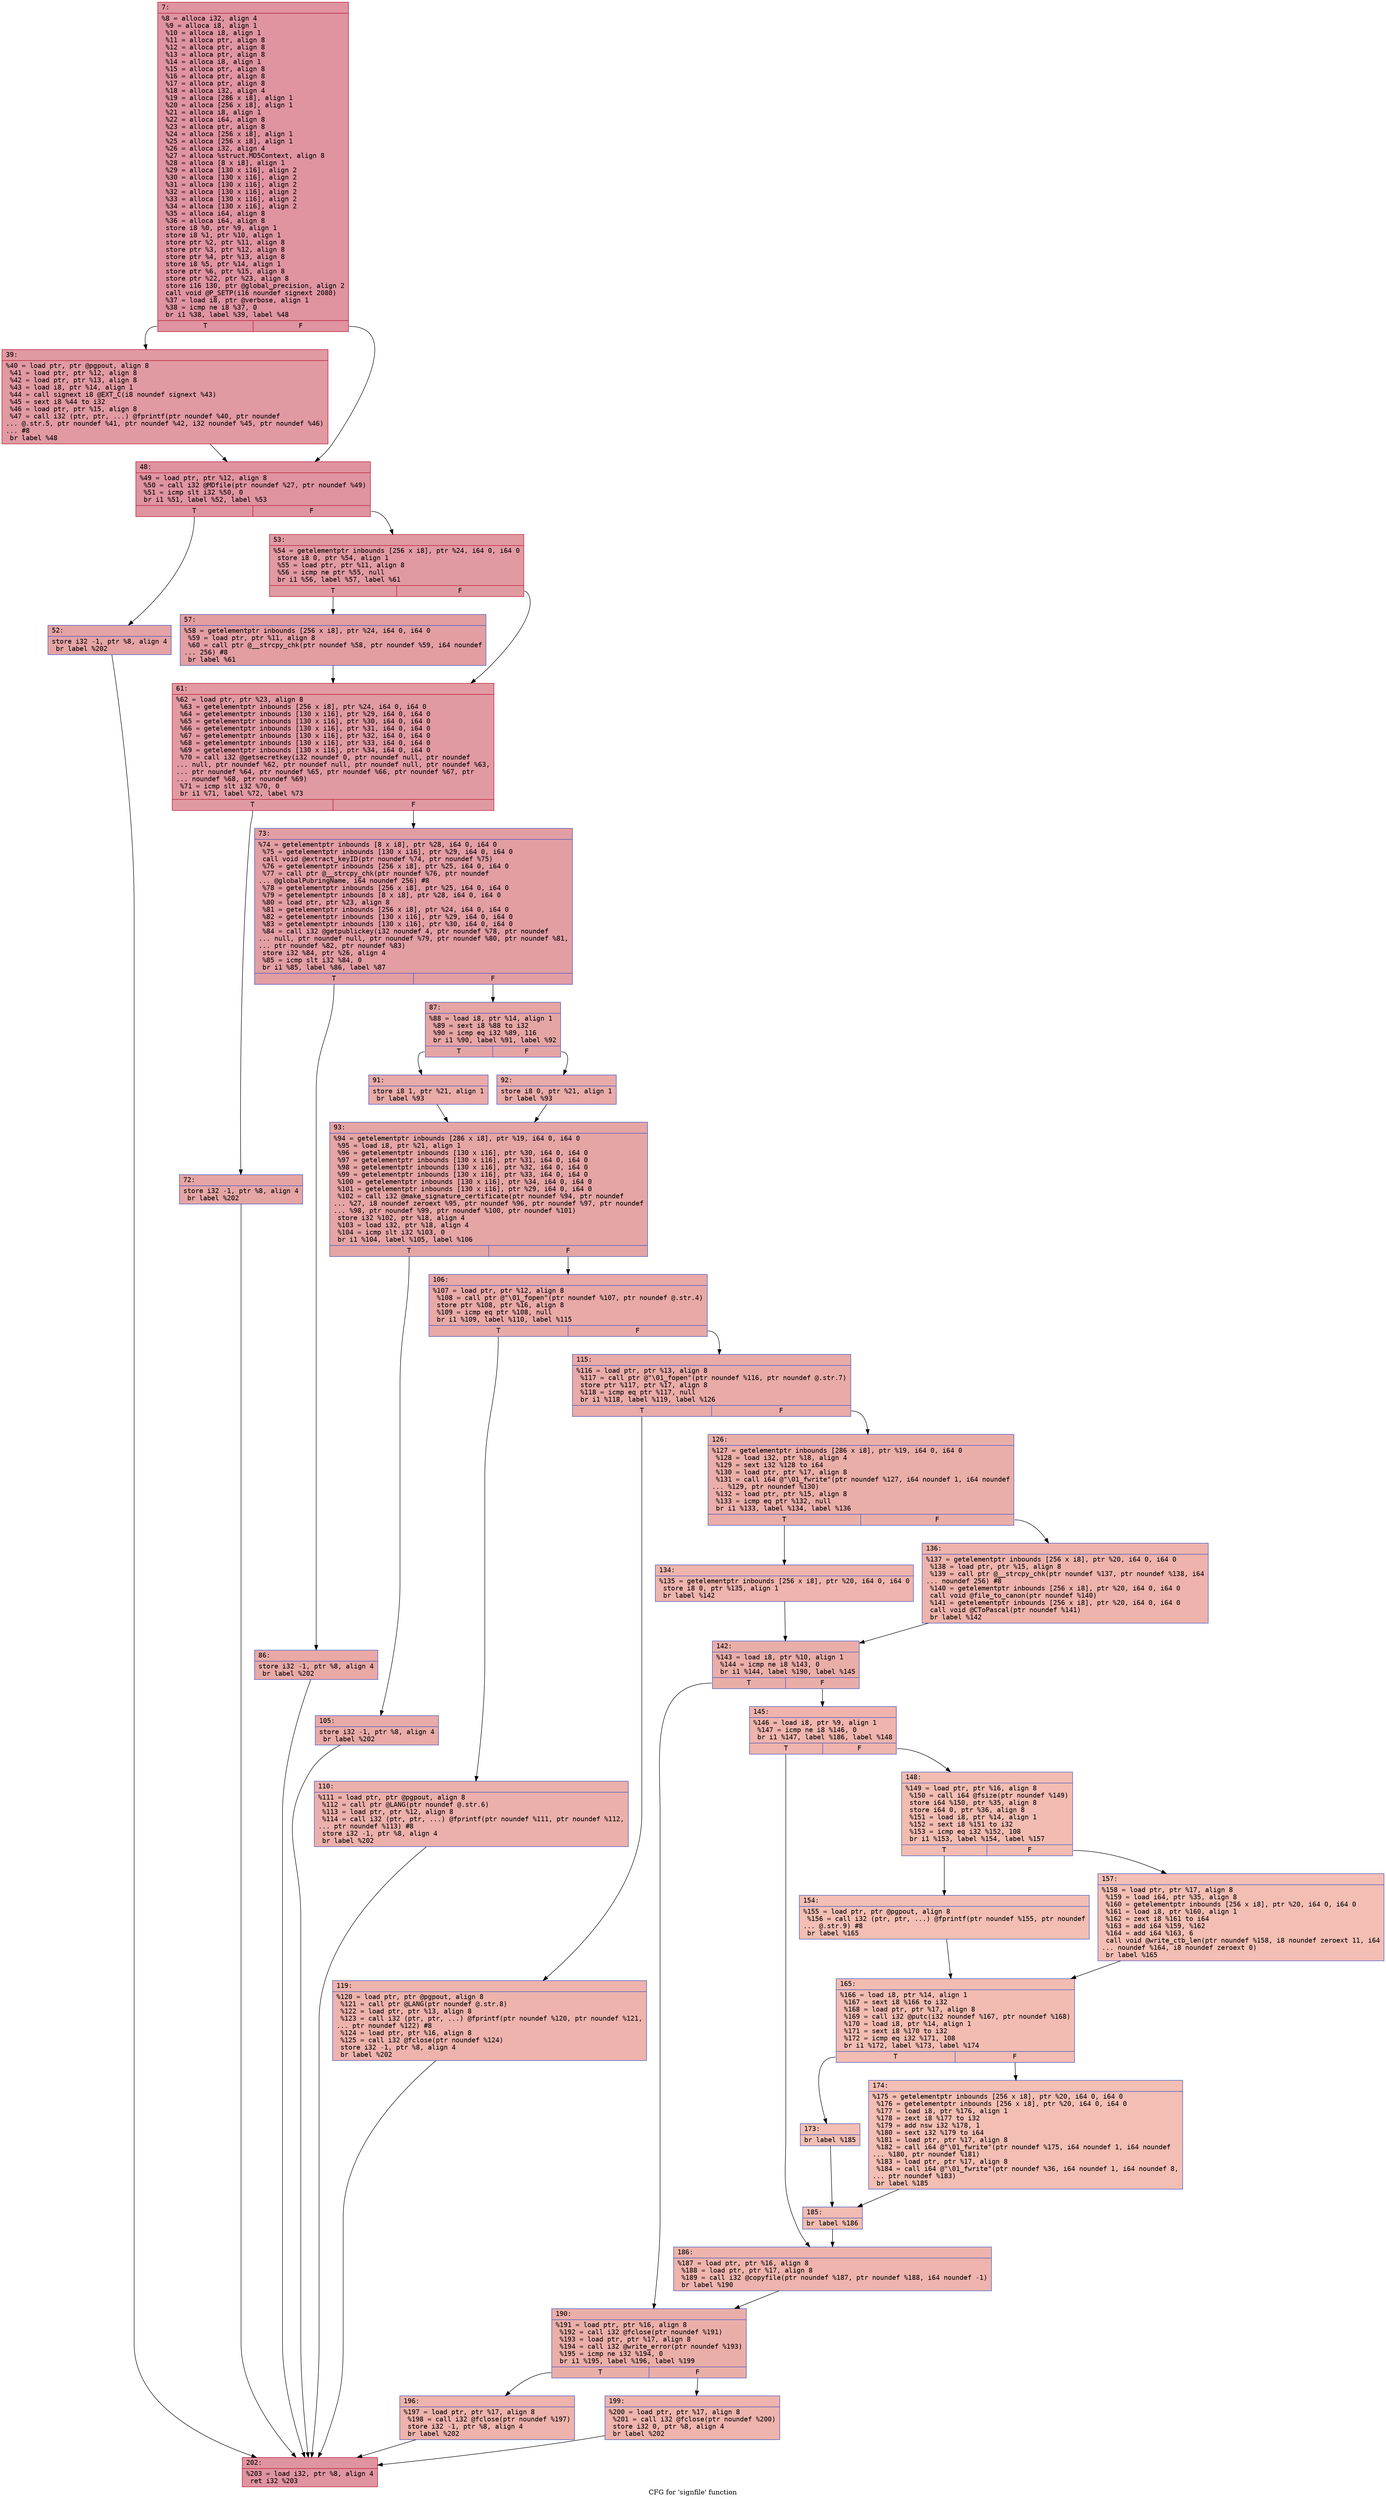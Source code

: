 digraph "CFG for 'signfile' function" {
	label="CFG for 'signfile' function";

	Node0x6000002bcff0 [shape=record,color="#b70d28ff", style=filled, fillcolor="#b70d2870" fontname="Courier",label="{7:\l|  %8 = alloca i32, align 4\l  %9 = alloca i8, align 1\l  %10 = alloca i8, align 1\l  %11 = alloca ptr, align 8\l  %12 = alloca ptr, align 8\l  %13 = alloca ptr, align 8\l  %14 = alloca i8, align 1\l  %15 = alloca ptr, align 8\l  %16 = alloca ptr, align 8\l  %17 = alloca ptr, align 8\l  %18 = alloca i32, align 4\l  %19 = alloca [286 x i8], align 1\l  %20 = alloca [256 x i8], align 1\l  %21 = alloca i8, align 1\l  %22 = alloca i64, align 8\l  %23 = alloca ptr, align 8\l  %24 = alloca [256 x i8], align 1\l  %25 = alloca [256 x i8], align 1\l  %26 = alloca i32, align 4\l  %27 = alloca %struct.MD5Context, align 8\l  %28 = alloca [8 x i8], align 1\l  %29 = alloca [130 x i16], align 2\l  %30 = alloca [130 x i16], align 2\l  %31 = alloca [130 x i16], align 2\l  %32 = alloca [130 x i16], align 2\l  %33 = alloca [130 x i16], align 2\l  %34 = alloca [130 x i16], align 2\l  %35 = alloca i64, align 8\l  %36 = alloca i64, align 8\l  store i8 %0, ptr %9, align 1\l  store i8 %1, ptr %10, align 1\l  store ptr %2, ptr %11, align 8\l  store ptr %3, ptr %12, align 8\l  store ptr %4, ptr %13, align 8\l  store i8 %5, ptr %14, align 1\l  store ptr %6, ptr %15, align 8\l  store ptr %22, ptr %23, align 8\l  store i16 130, ptr @global_precision, align 2\l  call void @P_SETP(i16 noundef signext 2080)\l  %37 = load i8, ptr @verbose, align 1\l  %38 = icmp ne i8 %37, 0\l  br i1 %38, label %39, label %48\l|{<s0>T|<s1>F}}"];
	Node0x6000002bcff0:s0 -> Node0x6000002bd040[tooltip="7 -> 39\nProbability 62.50%" ];
	Node0x6000002bcff0:s1 -> Node0x6000002bd090[tooltip="7 -> 48\nProbability 37.50%" ];
	Node0x6000002bd040 [shape=record,color="#b70d28ff", style=filled, fillcolor="#bb1b2c70" fontname="Courier",label="{39:\l|  %40 = load ptr, ptr @pgpout, align 8\l  %41 = load ptr, ptr %12, align 8\l  %42 = load ptr, ptr %13, align 8\l  %43 = load i8, ptr %14, align 1\l  %44 = call signext i8 @EXT_C(i8 noundef signext %43)\l  %45 = sext i8 %44 to i32\l  %46 = load ptr, ptr %15, align 8\l  %47 = call i32 (ptr, ptr, ...) @fprintf(ptr noundef %40, ptr noundef\l... @.str.5, ptr noundef %41, ptr noundef %42, i32 noundef %45, ptr noundef %46)\l... #8\l  br label %48\l}"];
	Node0x6000002bd040 -> Node0x6000002bd090[tooltip="39 -> 48\nProbability 100.00%" ];
	Node0x6000002bd090 [shape=record,color="#b70d28ff", style=filled, fillcolor="#b70d2870" fontname="Courier",label="{48:\l|  %49 = load ptr, ptr %12, align 8\l  %50 = call i32 @MDfile(ptr noundef %27, ptr noundef %49)\l  %51 = icmp slt i32 %50, 0\l  br i1 %51, label %52, label %53\l|{<s0>T|<s1>F}}"];
	Node0x6000002bd090:s0 -> Node0x6000002bd0e0[tooltip="48 -> 52\nProbability 37.50%" ];
	Node0x6000002bd090:s1 -> Node0x6000002bd130[tooltip="48 -> 53\nProbability 62.50%" ];
	Node0x6000002bd0e0 [shape=record,color="#3d50c3ff", style=filled, fillcolor="#c32e3170" fontname="Courier",label="{52:\l|  store i32 -1, ptr %8, align 4\l  br label %202\l}"];
	Node0x6000002bd0e0 -> Node0x6000002bdae0[tooltip="52 -> 202\nProbability 100.00%" ];
	Node0x6000002bd130 [shape=record,color="#b70d28ff", style=filled, fillcolor="#bb1b2c70" fontname="Courier",label="{53:\l|  %54 = getelementptr inbounds [256 x i8], ptr %24, i64 0, i64 0\l  store i8 0, ptr %54, align 1\l  %55 = load ptr, ptr %11, align 8\l  %56 = icmp ne ptr %55, null\l  br i1 %56, label %57, label %61\l|{<s0>T|<s1>F}}"];
	Node0x6000002bd130:s0 -> Node0x6000002bd180[tooltip="53 -> 57\nProbability 62.50%" ];
	Node0x6000002bd130:s1 -> Node0x6000002bd1d0[tooltip="53 -> 61\nProbability 37.50%" ];
	Node0x6000002bd180 [shape=record,color="#3d50c3ff", style=filled, fillcolor="#be242e70" fontname="Courier",label="{57:\l|  %58 = getelementptr inbounds [256 x i8], ptr %24, i64 0, i64 0\l  %59 = load ptr, ptr %11, align 8\l  %60 = call ptr @__strcpy_chk(ptr noundef %58, ptr noundef %59, i64 noundef\l... 256) #8\l  br label %61\l}"];
	Node0x6000002bd180 -> Node0x6000002bd1d0[tooltip="57 -> 61\nProbability 100.00%" ];
	Node0x6000002bd1d0 [shape=record,color="#b70d28ff", style=filled, fillcolor="#bb1b2c70" fontname="Courier",label="{61:\l|  %62 = load ptr, ptr %23, align 8\l  %63 = getelementptr inbounds [256 x i8], ptr %24, i64 0, i64 0\l  %64 = getelementptr inbounds [130 x i16], ptr %29, i64 0, i64 0\l  %65 = getelementptr inbounds [130 x i16], ptr %30, i64 0, i64 0\l  %66 = getelementptr inbounds [130 x i16], ptr %31, i64 0, i64 0\l  %67 = getelementptr inbounds [130 x i16], ptr %32, i64 0, i64 0\l  %68 = getelementptr inbounds [130 x i16], ptr %33, i64 0, i64 0\l  %69 = getelementptr inbounds [130 x i16], ptr %34, i64 0, i64 0\l  %70 = call i32 @getsecretkey(i32 noundef 0, ptr noundef null, ptr noundef\l... null, ptr noundef %62, ptr noundef null, ptr noundef null, ptr noundef %63,\l... ptr noundef %64, ptr noundef %65, ptr noundef %66, ptr noundef %67, ptr\l... noundef %68, ptr noundef %69)\l  %71 = icmp slt i32 %70, 0\l  br i1 %71, label %72, label %73\l|{<s0>T|<s1>F}}"];
	Node0x6000002bd1d0:s0 -> Node0x6000002bd220[tooltip="61 -> 72\nProbability 37.50%" ];
	Node0x6000002bd1d0:s1 -> Node0x6000002bd270[tooltip="61 -> 73\nProbability 62.50%" ];
	Node0x6000002bd220 [shape=record,color="#3d50c3ff", style=filled, fillcolor="#c5333470" fontname="Courier",label="{72:\l|  store i32 -1, ptr %8, align 4\l  br label %202\l}"];
	Node0x6000002bd220 -> Node0x6000002bdae0[tooltip="72 -> 202\nProbability 100.00%" ];
	Node0x6000002bd270 [shape=record,color="#3d50c3ff", style=filled, fillcolor="#be242e70" fontname="Courier",label="{73:\l|  %74 = getelementptr inbounds [8 x i8], ptr %28, i64 0, i64 0\l  %75 = getelementptr inbounds [130 x i16], ptr %29, i64 0, i64 0\l  call void @extract_keyID(ptr noundef %74, ptr noundef %75)\l  %76 = getelementptr inbounds [256 x i8], ptr %25, i64 0, i64 0\l  %77 = call ptr @__strcpy_chk(ptr noundef %76, ptr noundef\l... @globalPubringName, i64 noundef 256) #8\l  %78 = getelementptr inbounds [256 x i8], ptr %25, i64 0, i64 0\l  %79 = getelementptr inbounds [8 x i8], ptr %28, i64 0, i64 0\l  %80 = load ptr, ptr %23, align 8\l  %81 = getelementptr inbounds [256 x i8], ptr %24, i64 0, i64 0\l  %82 = getelementptr inbounds [130 x i16], ptr %29, i64 0, i64 0\l  %83 = getelementptr inbounds [130 x i16], ptr %30, i64 0, i64 0\l  %84 = call i32 @getpublickey(i32 noundef 4, ptr noundef %78, ptr noundef\l... null, ptr noundef null, ptr noundef %79, ptr noundef %80, ptr noundef %81,\l... ptr noundef %82, ptr noundef %83)\l  store i32 %84, ptr %26, align 4\l  %85 = icmp slt i32 %84, 0\l  br i1 %85, label %86, label %87\l|{<s0>T|<s1>F}}"];
	Node0x6000002bd270:s0 -> Node0x6000002bd2c0[tooltip="73 -> 86\nProbability 37.50%" ];
	Node0x6000002bd270:s1 -> Node0x6000002bd310[tooltip="73 -> 87\nProbability 62.50%" ];
	Node0x6000002bd2c0 [shape=record,color="#3d50c3ff", style=filled, fillcolor="#ca3b3770" fontname="Courier",label="{86:\l|  store i32 -1, ptr %8, align 4\l  br label %202\l}"];
	Node0x6000002bd2c0 -> Node0x6000002bdae0[tooltip="86 -> 202\nProbability 100.00%" ];
	Node0x6000002bd310 [shape=record,color="#3d50c3ff", style=filled, fillcolor="#c5333470" fontname="Courier",label="{87:\l|  %88 = load i8, ptr %14, align 1\l  %89 = sext i8 %88 to i32\l  %90 = icmp eq i32 %89, 116\l  br i1 %90, label %91, label %92\l|{<s0>T|<s1>F}}"];
	Node0x6000002bd310:s0 -> Node0x6000002bd360[tooltip="87 -> 91\nProbability 50.00%" ];
	Node0x6000002bd310:s1 -> Node0x6000002bd3b0[tooltip="87 -> 92\nProbability 50.00%" ];
	Node0x6000002bd360 [shape=record,color="#3d50c3ff", style=filled, fillcolor="#cc403a70" fontname="Courier",label="{91:\l|  store i8 1, ptr %21, align 1\l  br label %93\l}"];
	Node0x6000002bd360 -> Node0x6000002bd400[tooltip="91 -> 93\nProbability 100.00%" ];
	Node0x6000002bd3b0 [shape=record,color="#3d50c3ff", style=filled, fillcolor="#cc403a70" fontname="Courier",label="{92:\l|  store i8 0, ptr %21, align 1\l  br label %93\l}"];
	Node0x6000002bd3b0 -> Node0x6000002bd400[tooltip="92 -> 93\nProbability 100.00%" ];
	Node0x6000002bd400 [shape=record,color="#3d50c3ff", style=filled, fillcolor="#c5333470" fontname="Courier",label="{93:\l|  %94 = getelementptr inbounds [286 x i8], ptr %19, i64 0, i64 0\l  %95 = load i8, ptr %21, align 1\l  %96 = getelementptr inbounds [130 x i16], ptr %30, i64 0, i64 0\l  %97 = getelementptr inbounds [130 x i16], ptr %31, i64 0, i64 0\l  %98 = getelementptr inbounds [130 x i16], ptr %32, i64 0, i64 0\l  %99 = getelementptr inbounds [130 x i16], ptr %33, i64 0, i64 0\l  %100 = getelementptr inbounds [130 x i16], ptr %34, i64 0, i64 0\l  %101 = getelementptr inbounds [130 x i16], ptr %29, i64 0, i64 0\l  %102 = call i32 @make_signature_certificate(ptr noundef %94, ptr noundef\l... %27, i8 noundef zeroext %95, ptr noundef %96, ptr noundef %97, ptr noundef\l... %98, ptr noundef %99, ptr noundef %100, ptr noundef %101)\l  store i32 %102, ptr %18, align 4\l  %103 = load i32, ptr %18, align 4\l  %104 = icmp slt i32 %103, 0\l  br i1 %104, label %105, label %106\l|{<s0>T|<s1>F}}"];
	Node0x6000002bd400:s0 -> Node0x6000002bd450[tooltip="93 -> 105\nProbability 37.50%" ];
	Node0x6000002bd400:s1 -> Node0x6000002bd4a0[tooltip="93 -> 106\nProbability 62.50%" ];
	Node0x6000002bd450 [shape=record,color="#3d50c3ff", style=filled, fillcolor="#cc403a70" fontname="Courier",label="{105:\l|  store i32 -1, ptr %8, align 4\l  br label %202\l}"];
	Node0x6000002bd450 -> Node0x6000002bdae0[tooltip="105 -> 202\nProbability 100.00%" ];
	Node0x6000002bd4a0 [shape=record,color="#3d50c3ff", style=filled, fillcolor="#ca3b3770" fontname="Courier",label="{106:\l|  %107 = load ptr, ptr %12, align 8\l  %108 = call ptr @\"\\01_fopen\"(ptr noundef %107, ptr noundef @.str.4)\l  store ptr %108, ptr %16, align 8\l  %109 = icmp eq ptr %108, null\l  br i1 %109, label %110, label %115\l|{<s0>T|<s1>F}}"];
	Node0x6000002bd4a0:s0 -> Node0x6000002bd4f0[tooltip="106 -> 110\nProbability 37.50%" ];
	Node0x6000002bd4a0:s1 -> Node0x6000002bd540[tooltip="106 -> 115\nProbability 62.50%" ];
	Node0x6000002bd4f0 [shape=record,color="#3d50c3ff", style=filled, fillcolor="#d24b4070" fontname="Courier",label="{110:\l|  %111 = load ptr, ptr @pgpout, align 8\l  %112 = call ptr @LANG(ptr noundef @.str.6)\l  %113 = load ptr, ptr %12, align 8\l  %114 = call i32 (ptr, ptr, ...) @fprintf(ptr noundef %111, ptr noundef %112,\l... ptr noundef %113) #8\l  store i32 -1, ptr %8, align 4\l  br label %202\l}"];
	Node0x6000002bd4f0 -> Node0x6000002bdae0[tooltip="110 -> 202\nProbability 100.00%" ];
	Node0x6000002bd540 [shape=record,color="#3d50c3ff", style=filled, fillcolor="#cc403a70" fontname="Courier",label="{115:\l|  %116 = load ptr, ptr %13, align 8\l  %117 = call ptr @\"\\01_fopen\"(ptr noundef %116, ptr noundef @.str.7)\l  store ptr %117, ptr %17, align 8\l  %118 = icmp eq ptr %117, null\l  br i1 %118, label %119, label %126\l|{<s0>T|<s1>F}}"];
	Node0x6000002bd540:s0 -> Node0x6000002bd590[tooltip="115 -> 119\nProbability 37.50%" ];
	Node0x6000002bd540:s1 -> Node0x6000002bd5e0[tooltip="115 -> 126\nProbability 62.50%" ];
	Node0x6000002bd590 [shape=record,color="#3d50c3ff", style=filled, fillcolor="#d6524470" fontname="Courier",label="{119:\l|  %120 = load ptr, ptr @pgpout, align 8\l  %121 = call ptr @LANG(ptr noundef @.str.8)\l  %122 = load ptr, ptr %13, align 8\l  %123 = call i32 (ptr, ptr, ...) @fprintf(ptr noundef %120, ptr noundef %121,\l... ptr noundef %122) #8\l  %124 = load ptr, ptr %16, align 8\l  %125 = call i32 @fclose(ptr noundef %124)\l  store i32 -1, ptr %8, align 4\l  br label %202\l}"];
	Node0x6000002bd590 -> Node0x6000002bdae0[tooltip="119 -> 202\nProbability 100.00%" ];
	Node0x6000002bd5e0 [shape=record,color="#3d50c3ff", style=filled, fillcolor="#d0473d70" fontname="Courier",label="{126:\l|  %127 = getelementptr inbounds [286 x i8], ptr %19, i64 0, i64 0\l  %128 = load i32, ptr %18, align 4\l  %129 = sext i32 %128 to i64\l  %130 = load ptr, ptr %17, align 8\l  %131 = call i64 @\"\\01_fwrite\"(ptr noundef %127, i64 noundef 1, i64 noundef\l... %129, ptr noundef %130)\l  %132 = load ptr, ptr %15, align 8\l  %133 = icmp eq ptr %132, null\l  br i1 %133, label %134, label %136\l|{<s0>T|<s1>F}}"];
	Node0x6000002bd5e0:s0 -> Node0x6000002bd630[tooltip="126 -> 134\nProbability 37.50%" ];
	Node0x6000002bd5e0:s1 -> Node0x6000002bd680[tooltip="126 -> 136\nProbability 62.50%" ];
	Node0x6000002bd630 [shape=record,color="#3d50c3ff", style=filled, fillcolor="#d8564670" fontname="Courier",label="{134:\l|  %135 = getelementptr inbounds [256 x i8], ptr %20, i64 0, i64 0\l  store i8 0, ptr %135, align 1\l  br label %142\l}"];
	Node0x6000002bd630 -> Node0x6000002bd6d0[tooltip="134 -> 142\nProbability 100.00%" ];
	Node0x6000002bd680 [shape=record,color="#3d50c3ff", style=filled, fillcolor="#d6524470" fontname="Courier",label="{136:\l|  %137 = getelementptr inbounds [256 x i8], ptr %20, i64 0, i64 0\l  %138 = load ptr, ptr %15, align 8\l  %139 = call ptr @__strcpy_chk(ptr noundef %137, ptr noundef %138, i64\l... noundef 256) #8\l  %140 = getelementptr inbounds [256 x i8], ptr %20, i64 0, i64 0\l  call void @file_to_canon(ptr noundef %140)\l  %141 = getelementptr inbounds [256 x i8], ptr %20, i64 0, i64 0\l  call void @CToPascal(ptr noundef %141)\l  br label %142\l}"];
	Node0x6000002bd680 -> Node0x6000002bd6d0[tooltip="136 -> 142\nProbability 100.00%" ];
	Node0x6000002bd6d0 [shape=record,color="#3d50c3ff", style=filled, fillcolor="#d0473d70" fontname="Courier",label="{142:\l|  %143 = load i8, ptr %10, align 1\l  %144 = icmp ne i8 %143, 0\l  br i1 %144, label %190, label %145\l|{<s0>T|<s1>F}}"];
	Node0x6000002bd6d0:s0 -> Node0x6000002bd9f0[tooltip="142 -> 190\nProbability 62.50%" ];
	Node0x6000002bd6d0:s1 -> Node0x6000002bd720[tooltip="142 -> 145\nProbability 37.50%" ];
	Node0x6000002bd720 [shape=record,color="#3d50c3ff", style=filled, fillcolor="#d8564670" fontname="Courier",label="{145:\l|  %146 = load i8, ptr %9, align 1\l  %147 = icmp ne i8 %146, 0\l  br i1 %147, label %186, label %148\l|{<s0>T|<s1>F}}"];
	Node0x6000002bd720:s0 -> Node0x6000002bd9a0[tooltip="145 -> 186\nProbability 62.50%" ];
	Node0x6000002bd720:s1 -> Node0x6000002bd770[tooltip="145 -> 148\nProbability 37.50%" ];
	Node0x6000002bd770 [shape=record,color="#3d50c3ff", style=filled, fillcolor="#e1675170" fontname="Courier",label="{148:\l|  %149 = load ptr, ptr %16, align 8\l  %150 = call i64 @fsize(ptr noundef %149)\l  store i64 %150, ptr %35, align 8\l  store i64 0, ptr %36, align 8\l  %151 = load i8, ptr %14, align 1\l  %152 = sext i8 %151 to i32\l  %153 = icmp eq i32 %152, 108\l  br i1 %153, label %154, label %157\l|{<s0>T|<s1>F}}"];
	Node0x6000002bd770:s0 -> Node0x6000002bd7c0[tooltip="148 -> 154\nProbability 50.00%" ];
	Node0x6000002bd770:s1 -> Node0x6000002bd810[tooltip="148 -> 157\nProbability 50.00%" ];
	Node0x6000002bd7c0 [shape=record,color="#3d50c3ff", style=filled, fillcolor="#e36c5570" fontname="Courier",label="{154:\l|  %155 = load ptr, ptr @pgpout, align 8\l  %156 = call i32 (ptr, ptr, ...) @fprintf(ptr noundef %155, ptr noundef\l... @.str.9) #8\l  br label %165\l}"];
	Node0x6000002bd7c0 -> Node0x6000002bd860[tooltip="154 -> 165\nProbability 100.00%" ];
	Node0x6000002bd810 [shape=record,color="#3d50c3ff", style=filled, fillcolor="#e36c5570" fontname="Courier",label="{157:\l|  %158 = load ptr, ptr %17, align 8\l  %159 = load i64, ptr %35, align 8\l  %160 = getelementptr inbounds [256 x i8], ptr %20, i64 0, i64 0\l  %161 = load i8, ptr %160, align 1\l  %162 = zext i8 %161 to i64\l  %163 = add i64 %159, %162\l  %164 = add i64 %163, 6\l  call void @write_ctb_len(ptr noundef %158, i8 noundef zeroext 11, i64\l... noundef %164, i8 noundef zeroext 0)\l  br label %165\l}"];
	Node0x6000002bd810 -> Node0x6000002bd860[tooltip="157 -> 165\nProbability 100.00%" ];
	Node0x6000002bd860 [shape=record,color="#3d50c3ff", style=filled, fillcolor="#e1675170" fontname="Courier",label="{165:\l|  %166 = load i8, ptr %14, align 1\l  %167 = sext i8 %166 to i32\l  %168 = load ptr, ptr %17, align 8\l  %169 = call i32 @putc(i32 noundef %167, ptr noundef %168)\l  %170 = load i8, ptr %14, align 1\l  %171 = sext i8 %170 to i32\l  %172 = icmp eq i32 %171, 108\l  br i1 %172, label %173, label %174\l|{<s0>T|<s1>F}}"];
	Node0x6000002bd860:s0 -> Node0x6000002bd8b0[tooltip="165 -> 173\nProbability 50.00%" ];
	Node0x6000002bd860:s1 -> Node0x6000002bd900[tooltip="165 -> 174\nProbability 50.00%" ];
	Node0x6000002bd8b0 [shape=record,color="#3d50c3ff", style=filled, fillcolor="#e36c5570" fontname="Courier",label="{173:\l|  br label %185\l}"];
	Node0x6000002bd8b0 -> Node0x6000002bd950[tooltip="173 -> 185\nProbability 100.00%" ];
	Node0x6000002bd900 [shape=record,color="#3d50c3ff", style=filled, fillcolor="#e36c5570" fontname="Courier",label="{174:\l|  %175 = getelementptr inbounds [256 x i8], ptr %20, i64 0, i64 0\l  %176 = getelementptr inbounds [256 x i8], ptr %20, i64 0, i64 0\l  %177 = load i8, ptr %176, align 1\l  %178 = zext i8 %177 to i32\l  %179 = add nsw i32 %178, 1\l  %180 = sext i32 %179 to i64\l  %181 = load ptr, ptr %17, align 8\l  %182 = call i64 @\"\\01_fwrite\"(ptr noundef %175, i64 noundef 1, i64 noundef\l... %180, ptr noundef %181)\l  %183 = load ptr, ptr %17, align 8\l  %184 = call i64 @\"\\01_fwrite\"(ptr noundef %36, i64 noundef 1, i64 noundef 8,\l... ptr noundef %183)\l  br label %185\l}"];
	Node0x6000002bd900 -> Node0x6000002bd950[tooltip="174 -> 185\nProbability 100.00%" ];
	Node0x6000002bd950 [shape=record,color="#3d50c3ff", style=filled, fillcolor="#e1675170" fontname="Courier",label="{185:\l|  br label %186\l}"];
	Node0x6000002bd950 -> Node0x6000002bd9a0[tooltip="185 -> 186\nProbability 100.00%" ];
	Node0x6000002bd9a0 [shape=record,color="#3d50c3ff", style=filled, fillcolor="#d8564670" fontname="Courier",label="{186:\l|  %187 = load ptr, ptr %16, align 8\l  %188 = load ptr, ptr %17, align 8\l  %189 = call i32 @copyfile(ptr noundef %187, ptr noundef %188, i64 noundef -1)\l  br label %190\l}"];
	Node0x6000002bd9a0 -> Node0x6000002bd9f0[tooltip="186 -> 190\nProbability 100.00%" ];
	Node0x6000002bd9f0 [shape=record,color="#3d50c3ff", style=filled, fillcolor="#d0473d70" fontname="Courier",label="{190:\l|  %191 = load ptr, ptr %16, align 8\l  %192 = call i32 @fclose(ptr noundef %191)\l  %193 = load ptr, ptr %17, align 8\l  %194 = call i32 @write_error(ptr noundef %193)\l  %195 = icmp ne i32 %194, 0\l  br i1 %195, label %196, label %199\l|{<s0>T|<s1>F}}"];
	Node0x6000002bd9f0:s0 -> Node0x6000002bda40[tooltip="190 -> 196\nProbability 62.50%" ];
	Node0x6000002bd9f0:s1 -> Node0x6000002bda90[tooltip="190 -> 199\nProbability 37.50%" ];
	Node0x6000002bda40 [shape=record,color="#3d50c3ff", style=filled, fillcolor="#d6524470" fontname="Courier",label="{196:\l|  %197 = load ptr, ptr %17, align 8\l  %198 = call i32 @fclose(ptr noundef %197)\l  store i32 -1, ptr %8, align 4\l  br label %202\l}"];
	Node0x6000002bda40 -> Node0x6000002bdae0[tooltip="196 -> 202\nProbability 100.00%" ];
	Node0x6000002bda90 [shape=record,color="#3d50c3ff", style=filled, fillcolor="#d8564670" fontname="Courier",label="{199:\l|  %200 = load ptr, ptr %17, align 8\l  %201 = call i32 @fclose(ptr noundef %200)\l  store i32 0, ptr %8, align 4\l  br label %202\l}"];
	Node0x6000002bda90 -> Node0x6000002bdae0[tooltip="199 -> 202\nProbability 100.00%" ];
	Node0x6000002bdae0 [shape=record,color="#b70d28ff", style=filled, fillcolor="#b70d2870" fontname="Courier",label="{202:\l|  %203 = load i32, ptr %8, align 4\l  ret i32 %203\l}"];
}
